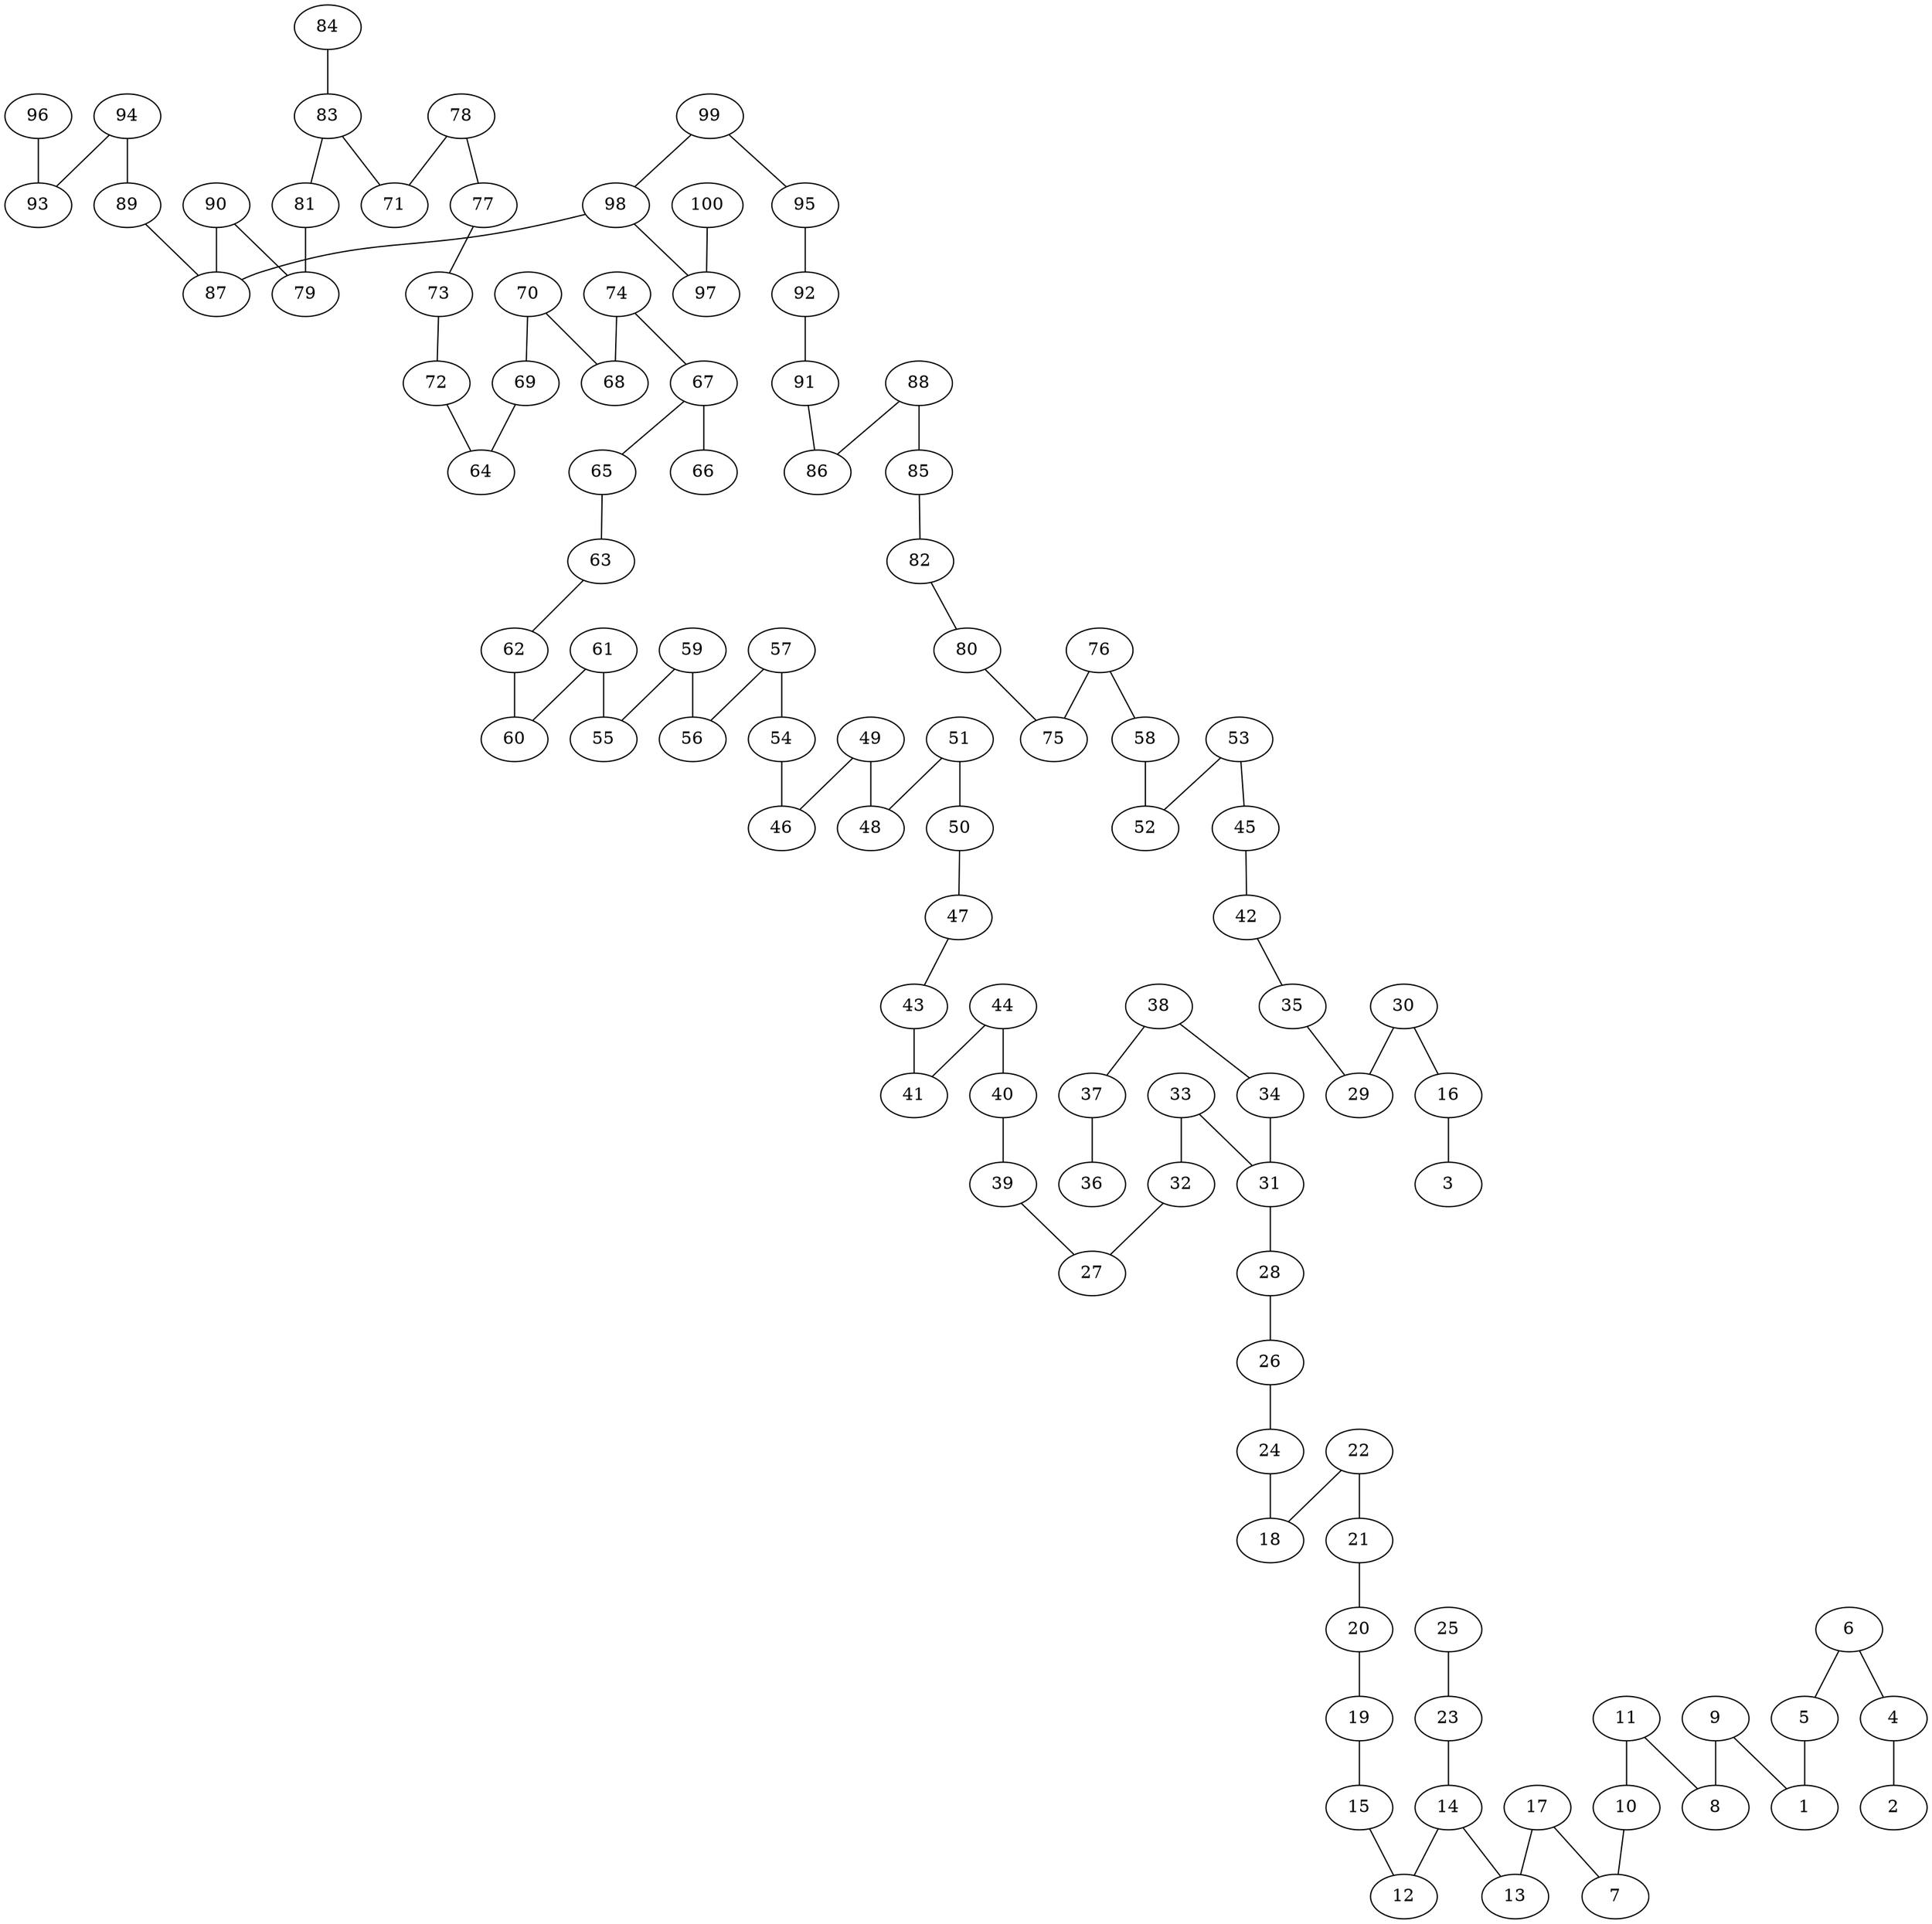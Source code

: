 graph x {
96 -- 93
94 -- 93
94 -- 89
89 -- 87
4 -- 2
6 -- 4
6 -- 5
5 -- 1
9 -- 1
9 -- 8
11 -- 8
11 -- 10
10 -- 7
17 -- 7
17 -- 13
14 -- 13
25 -- 23
23 -- 14
14 -- 12
15 -- 12
19 -- 15
20 -- 19
21 -- 20
22 -- 21
22 -- 18
24 -- 18
26 -- 24
28 -- 26
31 -- 28
37 -- 36
38 -- 37
38 -- 34
34 -- 31
33 -- 31
33 -- 32
32 -- 27
39 -- 27
40 -- 39
44 -- 40
44 -- 41
43 -- 41
47 -- 43
50 -- 47
51 -- 50
51 -- 48
49 -- 48
49 -- 46
54 -- 46
57 -- 54
57 -- 56
59 -- 56
59 -- 55
61 -- 55
61 -- 60
62 -- 60
63 -- 62
65 -- 63
67 -- 65
67 -- 66
74 -- 67
74 -- 68
70 -- 68
70 -- 69
69 -- 64
72 -- 64
73 -- 72
77 -- 73
78 -- 77
78 -- 71
83 -- 71
84 -- 83
83 -- 81
81 -- 79
90 -- 79
90 -- 87
98 -- 87
100 -- 97
98 -- 97
99 -- 98
99 -- 95
95 -- 92
92 -- 91
91 -- 86
88 -- 86
88 -- 85
85 -- 82
82 -- 80
80 -- 75
76 -- 75
76 -- 58
58 -- 52
53 -- 52
53 -- 45
45 -- 42
42 -- 35
35 -- 29
30 -- 29
30 -- 16
16 -- 3
}